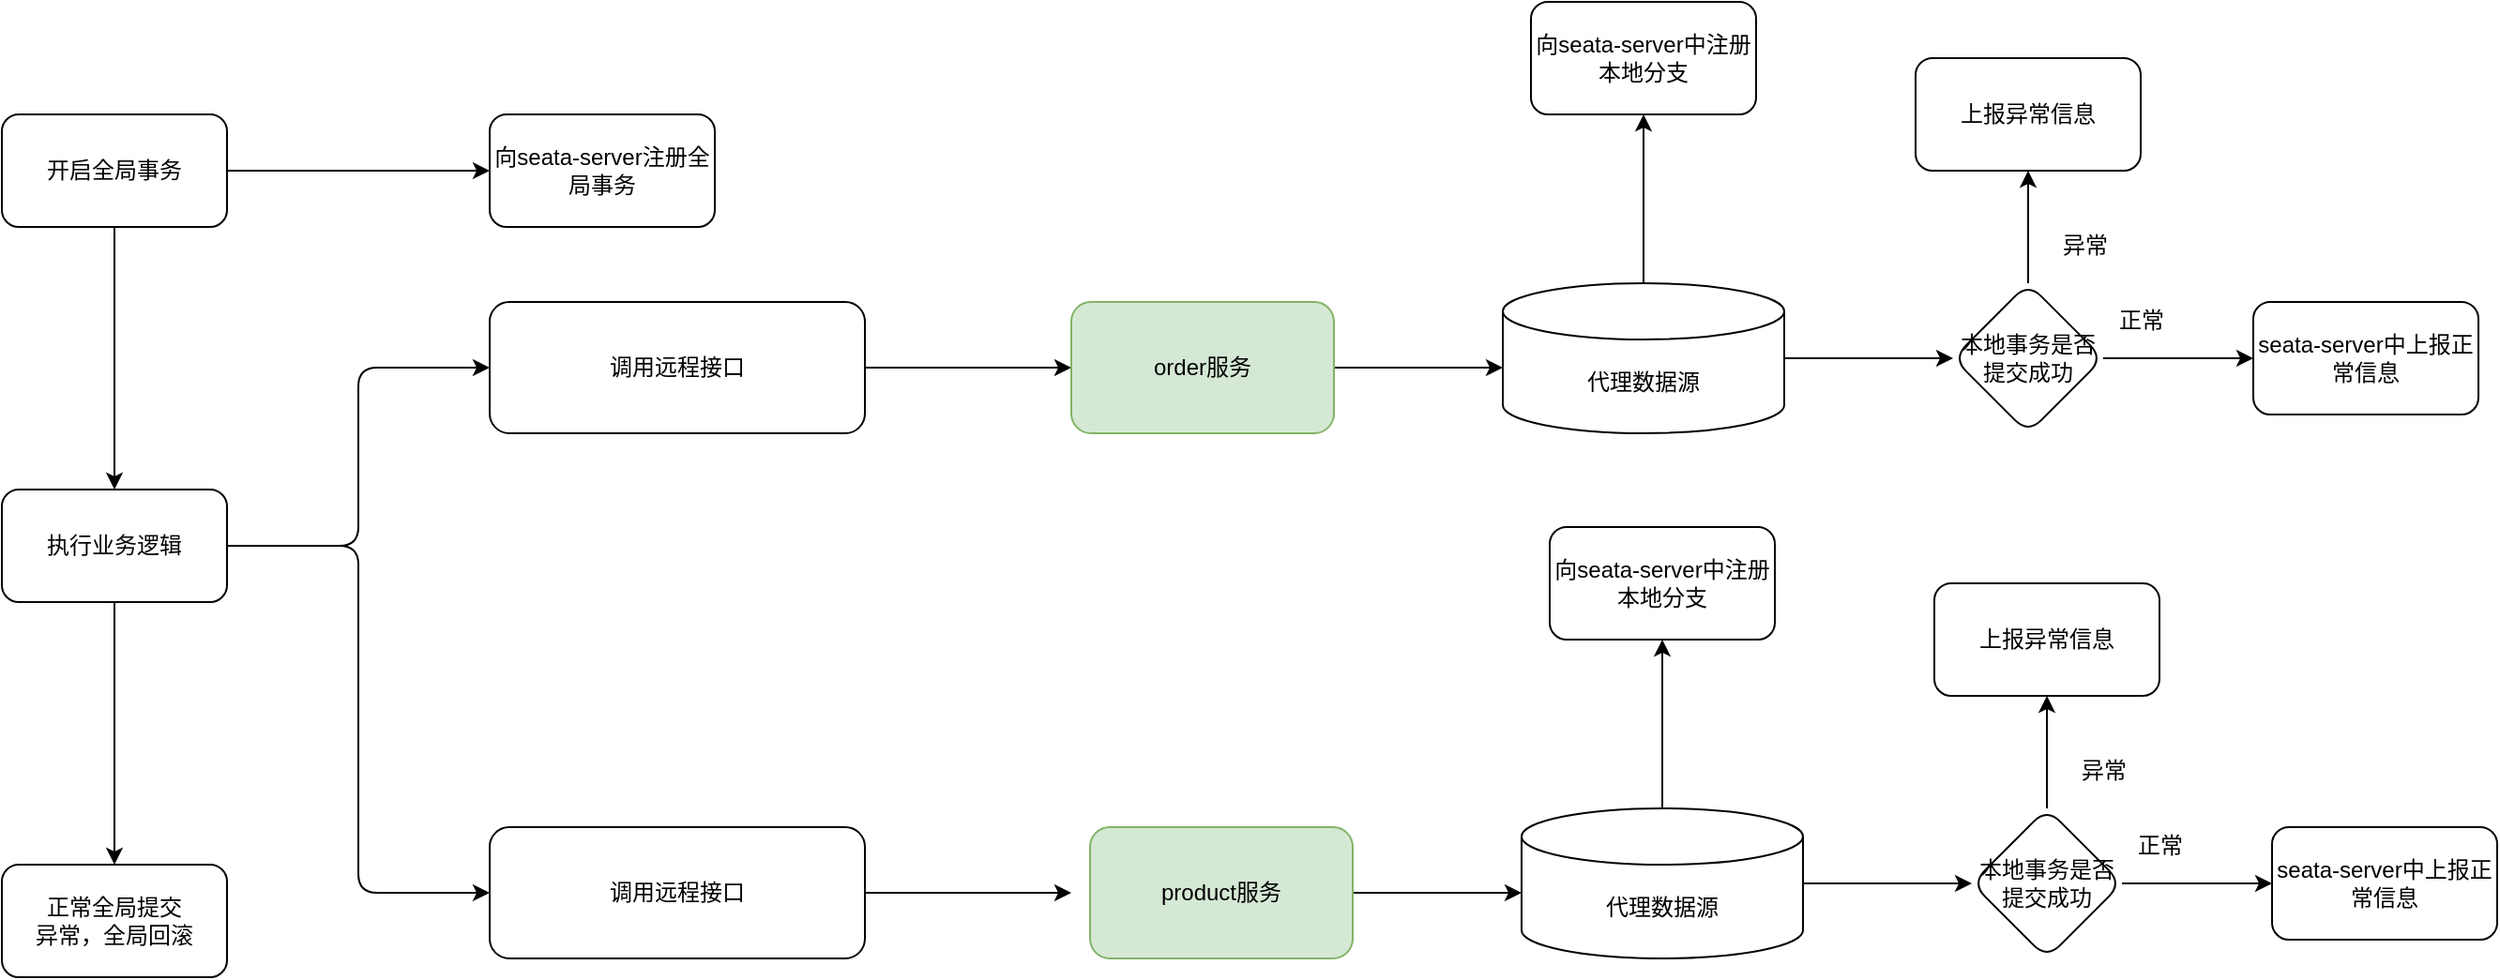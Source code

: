 <mxfile version="13.9.9" type="device"><diagram id="whENVCRml-QI3tqgv3s2" name="第 1 页"><mxGraphModel dx="775" dy="570" grid="1" gridSize="10" guides="1" tooltips="1" connect="1" arrows="1" fold="1" page="1" pageScale="1" pageWidth="827" pageHeight="1169" math="0" shadow="0"><root><mxCell id="0"/><mxCell id="1" parent="0"/><mxCell id="vwxA75QCzcEFt00CnwVW-2" style="edgeStyle=orthogonalEdgeStyle;curved=0;rounded=1;sketch=0;orthogonalLoop=1;jettySize=auto;html=1;" edge="1" parent="1" source="vwxA75QCzcEFt00CnwVW-1"><mxGeometry relative="1" as="geometry"><mxPoint x="440" y="190" as="targetPoint"/></mxGeometry></mxCell><mxCell id="vwxA75QCzcEFt00CnwVW-4" style="edgeStyle=orthogonalEdgeStyle;curved=0;rounded=1;sketch=0;orthogonalLoop=1;jettySize=auto;html=1;entryX=0.5;entryY=0;entryDx=0;entryDy=0;" edge="1" parent="1" source="vwxA75QCzcEFt00CnwVW-1" target="vwxA75QCzcEFt00CnwVW-5"><mxGeometry relative="1" as="geometry"><mxPoint x="240" y="300" as="targetPoint"/></mxGeometry></mxCell><mxCell id="vwxA75QCzcEFt00CnwVW-1" value="开启全局事务" style="whiteSpace=wrap;html=1;rounded=1;sketch=0;" vertex="1" parent="1"><mxGeometry x="180" y="160" width="120" height="60" as="geometry"/></mxCell><mxCell id="vwxA75QCzcEFt00CnwVW-3" value="向seata-server注册全局事务" style="whiteSpace=wrap;html=1;rounded=1;sketch=0;" vertex="1" parent="1"><mxGeometry x="440" y="160" width="120" height="60" as="geometry"/></mxCell><mxCell id="vwxA75QCzcEFt00CnwVW-12" style="edgeStyle=orthogonalEdgeStyle;curved=0;rounded=1;sketch=0;orthogonalLoop=1;jettySize=auto;html=1;entryX=0;entryY=0.5;entryDx=0;entryDy=0;" edge="1" parent="1" source="vwxA75QCzcEFt00CnwVW-5" target="vwxA75QCzcEFt00CnwVW-8"><mxGeometry relative="1" as="geometry"/></mxCell><mxCell id="vwxA75QCzcEFt00CnwVW-14" style="edgeStyle=orthogonalEdgeStyle;curved=0;rounded=1;sketch=0;orthogonalLoop=1;jettySize=auto;html=1;entryX=0;entryY=0.5;entryDx=0;entryDy=0;" edge="1" parent="1" source="vwxA75QCzcEFt00CnwVW-5" target="vwxA75QCzcEFt00CnwVW-11"><mxGeometry relative="1" as="geometry"/></mxCell><mxCell id="vwxA75QCzcEFt00CnwVW-49" style="edgeStyle=orthogonalEdgeStyle;curved=0;rounded=1;sketch=0;orthogonalLoop=1;jettySize=auto;html=1;" edge="1" parent="1" source="vwxA75QCzcEFt00CnwVW-5"><mxGeometry relative="1" as="geometry"><mxPoint x="240" y="560" as="targetPoint"/></mxGeometry></mxCell><mxCell id="vwxA75QCzcEFt00CnwVW-5" value="执行业务逻辑" style="whiteSpace=wrap;html=1;rounded=1;sketch=0;" vertex="1" parent="1"><mxGeometry x="180" y="360" width="120" height="60" as="geometry"/></mxCell><mxCell id="vwxA75QCzcEFt00CnwVW-15" style="edgeStyle=orthogonalEdgeStyle;curved=0;rounded=1;sketch=0;orthogonalLoop=1;jettySize=auto;html=1;" edge="1" parent="1" source="vwxA75QCzcEFt00CnwVW-8"><mxGeometry relative="1" as="geometry"><mxPoint x="750" y="295" as="targetPoint"/></mxGeometry></mxCell><mxCell id="vwxA75QCzcEFt00CnwVW-8" value="调用远程接口" style="whiteSpace=wrap;html=1;rounded=1;sketch=0;" vertex="1" parent="1"><mxGeometry x="440" y="260" width="200" height="70" as="geometry"/></mxCell><mxCell id="vwxA75QCzcEFt00CnwVW-48" style="edgeStyle=orthogonalEdgeStyle;curved=0;rounded=1;sketch=0;orthogonalLoop=1;jettySize=auto;html=1;" edge="1" parent="1" source="vwxA75QCzcEFt00CnwVW-11"><mxGeometry relative="1" as="geometry"><mxPoint x="750" y="575" as="targetPoint"/></mxGeometry></mxCell><mxCell id="vwxA75QCzcEFt00CnwVW-11" value="调用远程接口" style="whiteSpace=wrap;html=1;rounded=1;sketch=0;" vertex="1" parent="1"><mxGeometry x="440" y="540" width="200" height="70" as="geometry"/></mxCell><mxCell id="vwxA75QCzcEFt00CnwVW-17" style="edgeStyle=orthogonalEdgeStyle;curved=0;rounded=1;sketch=0;orthogonalLoop=1;jettySize=auto;html=1;" edge="1" parent="1" source="vwxA75QCzcEFt00CnwVW-16"><mxGeometry relative="1" as="geometry"><mxPoint x="980" y="295" as="targetPoint"/></mxGeometry></mxCell><mxCell id="vwxA75QCzcEFt00CnwVW-16" value="order服务" style="whiteSpace=wrap;html=1;rounded=1;sketch=0;fillColor=#d5e8d4;strokeColor=#82b366;" vertex="1" parent="1"><mxGeometry x="750" y="260" width="140" height="70" as="geometry"/></mxCell><mxCell id="vwxA75QCzcEFt00CnwVW-19" style="edgeStyle=orthogonalEdgeStyle;curved=0;rounded=1;sketch=0;orthogonalLoop=1;jettySize=auto;html=1;" edge="1" parent="1" source="vwxA75QCzcEFt00CnwVW-18"><mxGeometry relative="1" as="geometry"><mxPoint x="1220" y="290" as="targetPoint"/></mxGeometry></mxCell><mxCell id="vwxA75QCzcEFt00CnwVW-28" style="edgeStyle=orthogonalEdgeStyle;curved=0;rounded=1;sketch=0;orthogonalLoop=1;jettySize=auto;html=1;" edge="1" parent="1" source="vwxA75QCzcEFt00CnwVW-18"><mxGeometry relative="1" as="geometry"><mxPoint x="1055" y="160" as="targetPoint"/></mxGeometry></mxCell><mxCell id="vwxA75QCzcEFt00CnwVW-18" value="代理数据源" style="shape=cylinder3;whiteSpace=wrap;html=1;boundedLbl=1;backgroundOutline=1;size=15;rounded=1;sketch=0;" vertex="1" parent="1"><mxGeometry x="980" y="250" width="150" height="80" as="geometry"/></mxCell><mxCell id="vwxA75QCzcEFt00CnwVW-30" style="edgeStyle=orthogonalEdgeStyle;curved=0;rounded=1;sketch=0;orthogonalLoop=1;jettySize=auto;html=1;entryX=0.5;entryY=1;entryDx=0;entryDy=0;" edge="1" parent="1" source="vwxA75QCzcEFt00CnwVW-21" target="vwxA75QCzcEFt00CnwVW-24"><mxGeometry relative="1" as="geometry"/></mxCell><mxCell id="vwxA75QCzcEFt00CnwVW-31" style="edgeStyle=orthogonalEdgeStyle;curved=0;rounded=1;sketch=0;orthogonalLoop=1;jettySize=auto;html=1;" edge="1" parent="1" source="vwxA75QCzcEFt00CnwVW-21"><mxGeometry relative="1" as="geometry"><mxPoint x="1380" y="290" as="targetPoint"/></mxGeometry></mxCell><mxCell id="vwxA75QCzcEFt00CnwVW-21" value="本地事务是否提交成功" style="rhombus;whiteSpace=wrap;html=1;rounded=1;sketch=0;" vertex="1" parent="1"><mxGeometry x="1220" y="250" width="80" height="80" as="geometry"/></mxCell><mxCell id="vwxA75QCzcEFt00CnwVW-24" value="上报异常信息" style="whiteSpace=wrap;html=1;rounded=1;sketch=0;" vertex="1" parent="1"><mxGeometry x="1200" y="130" width="120" height="60" as="geometry"/></mxCell><mxCell id="vwxA75QCzcEFt00CnwVW-29" value="向seata-server中注册本地分支" style="whiteSpace=wrap;html=1;rounded=1;sketch=0;" vertex="1" parent="1"><mxGeometry x="995" y="100" width="120" height="60" as="geometry"/></mxCell><mxCell id="vwxA75QCzcEFt00CnwVW-32" value="seata-server中上报正常信息" style="whiteSpace=wrap;html=1;rounded=1;sketch=0;" vertex="1" parent="1"><mxGeometry x="1380" y="260" width="120" height="60" as="geometry"/></mxCell><mxCell id="vwxA75QCzcEFt00CnwVW-33" value="异常" style="text;html=1;align=center;verticalAlign=middle;resizable=0;points=[];autosize=1;" vertex="1" parent="1"><mxGeometry x="1270" y="220" width="40" height="20" as="geometry"/></mxCell><mxCell id="vwxA75QCzcEFt00CnwVW-34" value="正常" style="text;html=1;align=center;verticalAlign=middle;resizable=0;points=[];autosize=1;" vertex="1" parent="1"><mxGeometry x="1300" y="260" width="40" height="20" as="geometry"/></mxCell><mxCell id="vwxA75QCzcEFt00CnwVW-35" style="edgeStyle=orthogonalEdgeStyle;curved=0;rounded=1;sketch=0;orthogonalLoop=1;jettySize=auto;html=1;" edge="1" parent="1" source="vwxA75QCzcEFt00CnwVW-36"><mxGeometry relative="1" as="geometry"><mxPoint x="990" y="575" as="targetPoint"/></mxGeometry></mxCell><mxCell id="vwxA75QCzcEFt00CnwVW-36" value="product服务" style="whiteSpace=wrap;html=1;rounded=1;sketch=0;fillColor=#d5e8d4;strokeColor=#82b366;" vertex="1" parent="1"><mxGeometry x="760" y="540" width="140" height="70" as="geometry"/></mxCell><mxCell id="vwxA75QCzcEFt00CnwVW-37" style="edgeStyle=orthogonalEdgeStyle;curved=0;rounded=1;sketch=0;orthogonalLoop=1;jettySize=auto;html=1;" edge="1" parent="1" source="vwxA75QCzcEFt00CnwVW-39"><mxGeometry relative="1" as="geometry"><mxPoint x="1230" y="570" as="targetPoint"/></mxGeometry></mxCell><mxCell id="vwxA75QCzcEFt00CnwVW-38" style="edgeStyle=orthogonalEdgeStyle;curved=0;rounded=1;sketch=0;orthogonalLoop=1;jettySize=auto;html=1;" edge="1" parent="1" source="vwxA75QCzcEFt00CnwVW-39"><mxGeometry relative="1" as="geometry"><mxPoint x="1065" y="440" as="targetPoint"/></mxGeometry></mxCell><mxCell id="vwxA75QCzcEFt00CnwVW-39" value="代理数据源" style="shape=cylinder3;whiteSpace=wrap;html=1;boundedLbl=1;backgroundOutline=1;size=15;rounded=1;sketch=0;" vertex="1" parent="1"><mxGeometry x="990" y="530" width="150" height="80" as="geometry"/></mxCell><mxCell id="vwxA75QCzcEFt00CnwVW-40" style="edgeStyle=orthogonalEdgeStyle;curved=0;rounded=1;sketch=0;orthogonalLoop=1;jettySize=auto;html=1;entryX=0.5;entryY=1;entryDx=0;entryDy=0;" edge="1" parent="1" source="vwxA75QCzcEFt00CnwVW-42" target="vwxA75QCzcEFt00CnwVW-43"><mxGeometry relative="1" as="geometry"/></mxCell><mxCell id="vwxA75QCzcEFt00CnwVW-41" style="edgeStyle=orthogonalEdgeStyle;curved=0;rounded=1;sketch=0;orthogonalLoop=1;jettySize=auto;html=1;" edge="1" parent="1" source="vwxA75QCzcEFt00CnwVW-42"><mxGeometry relative="1" as="geometry"><mxPoint x="1390" y="570" as="targetPoint"/></mxGeometry></mxCell><mxCell id="vwxA75QCzcEFt00CnwVW-42" value="本地事务是否提交成功" style="rhombus;whiteSpace=wrap;html=1;rounded=1;sketch=0;" vertex="1" parent="1"><mxGeometry x="1230" y="530" width="80" height="80" as="geometry"/></mxCell><mxCell id="vwxA75QCzcEFt00CnwVW-43" value="上报异常信息" style="whiteSpace=wrap;html=1;rounded=1;sketch=0;" vertex="1" parent="1"><mxGeometry x="1210" y="410" width="120" height="60" as="geometry"/></mxCell><mxCell id="vwxA75QCzcEFt00CnwVW-44" value="向seata-server中注册本地分支" style="whiteSpace=wrap;html=1;rounded=1;sketch=0;" vertex="1" parent="1"><mxGeometry x="1005" y="380" width="120" height="60" as="geometry"/></mxCell><mxCell id="vwxA75QCzcEFt00CnwVW-45" value="seata-server中上报正常信息" style="whiteSpace=wrap;html=1;rounded=1;sketch=0;" vertex="1" parent="1"><mxGeometry x="1390" y="540" width="120" height="60" as="geometry"/></mxCell><mxCell id="vwxA75QCzcEFt00CnwVW-46" value="异常" style="text;html=1;align=center;verticalAlign=middle;resizable=0;points=[];autosize=1;" vertex="1" parent="1"><mxGeometry x="1280" y="500" width="40" height="20" as="geometry"/></mxCell><mxCell id="vwxA75QCzcEFt00CnwVW-47" value="正常" style="text;html=1;align=center;verticalAlign=middle;resizable=0;points=[];autosize=1;" vertex="1" parent="1"><mxGeometry x="1310" y="540" width="40" height="20" as="geometry"/></mxCell><mxCell id="vwxA75QCzcEFt00CnwVW-50" value="正常全局提交&lt;br&gt;异常，全局回滚" style="whiteSpace=wrap;html=1;rounded=1;sketch=0;" vertex="1" parent="1"><mxGeometry x="180" y="560" width="120" height="60" as="geometry"/></mxCell></root></mxGraphModel></diagram></mxfile>